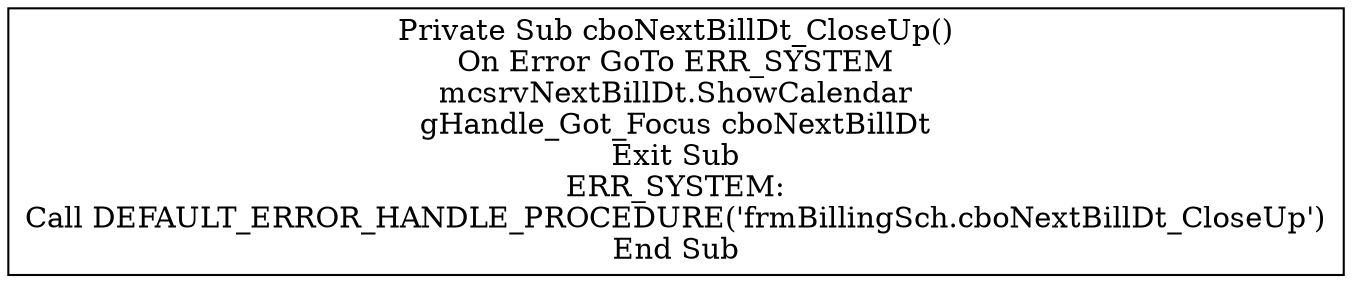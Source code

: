 digraph G{
Node_1 [ label ="Private Sub cboNextBillDt_CloseUp()\nOn Error GoTo ERR_SYSTEM\nmcsrvNextBillDt.ShowCalendar\ngHandle_Got_Focus cboNextBillDt\nExit Sub\nERR_SYSTEM:\nCall DEFAULT_ERROR_HANDLE_PROCEDURE('frmBillingSch.cboNextBillDt_CloseUp')\nEnd Sub",shape="box"];
}
